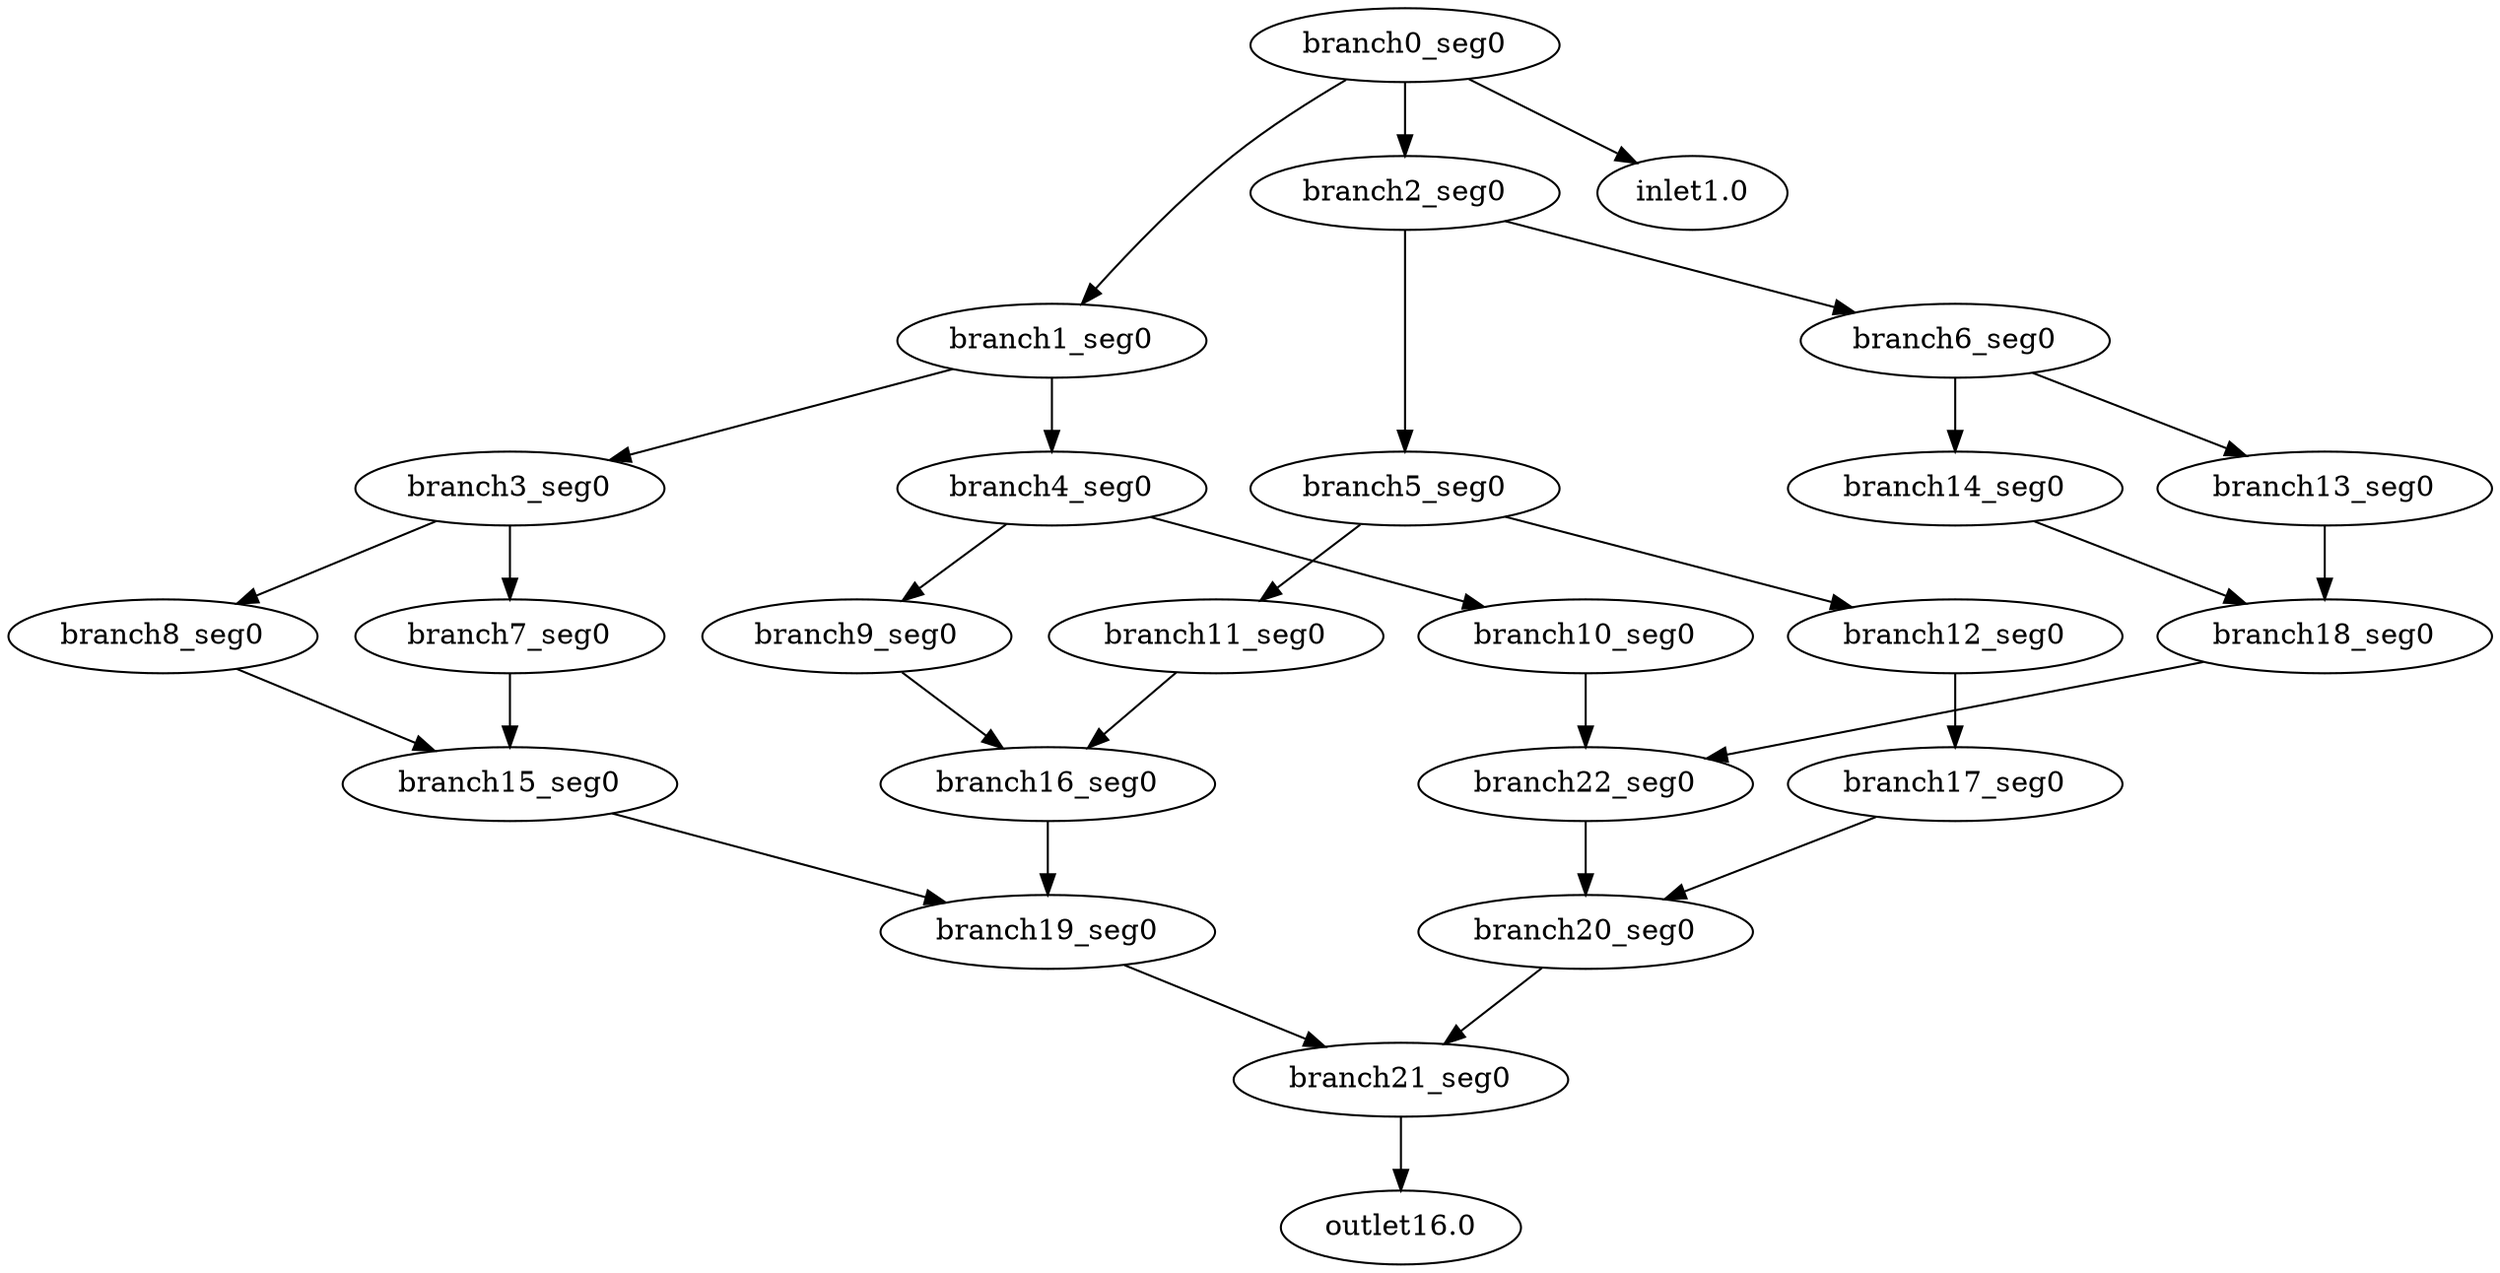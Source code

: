 strict digraph  {
branch0_seg0;
branch1_seg0;
branch2_seg0;
branch3_seg0;
branch4_seg0;
branch5_seg0;
branch6_seg0;
branch7_seg0;
branch8_seg0;
branch9_seg0;
branch10_seg0;
branch11_seg0;
branch12_seg0;
branch13_seg0;
branch14_seg0;
branch15_seg0;
branch16_seg0;
branch17_seg0;
branch18_seg0;
branch19_seg0;
branch20_seg0;
branch22_seg0;
branch21_seg0;
"inlet1.0";
"outlet16.0";
branch0_seg0 -> branch1_seg0;
branch0_seg0 -> branch2_seg0;
branch0_seg0 -> "inlet1.0";
branch1_seg0 -> branch3_seg0;
branch1_seg0 -> branch4_seg0;
branch2_seg0 -> branch5_seg0;
branch2_seg0 -> branch6_seg0;
branch3_seg0 -> branch7_seg0;
branch3_seg0 -> branch8_seg0;
branch4_seg0 -> branch9_seg0;
branch4_seg0 -> branch10_seg0;
branch5_seg0 -> branch11_seg0;
branch5_seg0 -> branch12_seg0;
branch6_seg0 -> branch13_seg0;
branch6_seg0 -> branch14_seg0;
branch7_seg0 -> branch15_seg0;
branch8_seg0 -> branch15_seg0;
branch9_seg0 -> branch16_seg0;
branch10_seg0 -> branch22_seg0;
branch11_seg0 -> branch16_seg0;
branch12_seg0 -> branch17_seg0;
branch13_seg0 -> branch18_seg0;
branch14_seg0 -> branch18_seg0;
branch15_seg0 -> branch19_seg0;
branch16_seg0 -> branch19_seg0;
branch17_seg0 -> branch20_seg0;
branch18_seg0 -> branch22_seg0;
branch19_seg0 -> branch21_seg0;
branch20_seg0 -> branch21_seg0;
branch22_seg0 -> branch20_seg0;
branch21_seg0 -> "outlet16.0";
}
